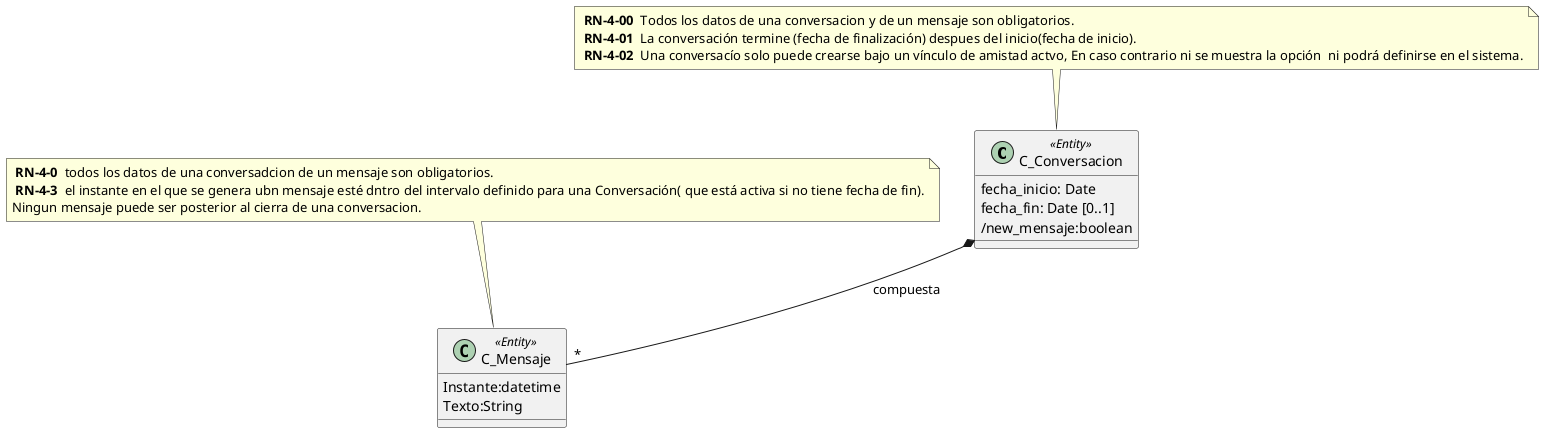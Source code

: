 @startuml
/'la autora es imane Alouane'/
 
class C_Conversacion<<Entity>>{ 
/'
se deducen de la asociacion , así que no hace falta ponerlos 
Participante1:C_Usuario 

Participante2:C_Usuario 
'/

fecha_inicio: Date 
fecha_fin: Date [0..1] 
/new_mensaje:boolean 

} 

class C_Mensaje<<Entity>>{ 

Instante:datetime
/'
igualr que con conversaciones, creo que no hacen falta
emisor:C_Usuario
receptor:C_Usuario
'/
Texto:String 

     

} 

note as RN_conversaciones
<b> RN-4-00 </b> Todos los datos de una conversacion y de un mensaje son obligatorios.
<b> RN-4-01 </b> La conversación termine (fecha de finalización) despues del inicio(fecha de inicio).
<b> RN-4-02 </b> Una conversacío solo puede crearse bajo un vínculo de amistad actvo, En caso contrario ni se muestra la opción  ni podrá definirse en el sistema.
end note

note as RN_mensajes
<b> RN-4-0 </b> todos los datos de una conversadcion de un mensaje son obligatorios.
<b> RN-4-3 </b> el instante en el que se genera ubn mensaje esté dntro del intervalo definido para una Conversación( que está activa si no tiene fecha de fin).
Ningun mensaje puede ser posterior al cierra de una conversacion.
end note

RN_conversaciones --C_Conversacion
RN_mensajes -- C_Mensaje

C_Conversacion*--"*"C_Mensaje:compuesta
@enduml 
